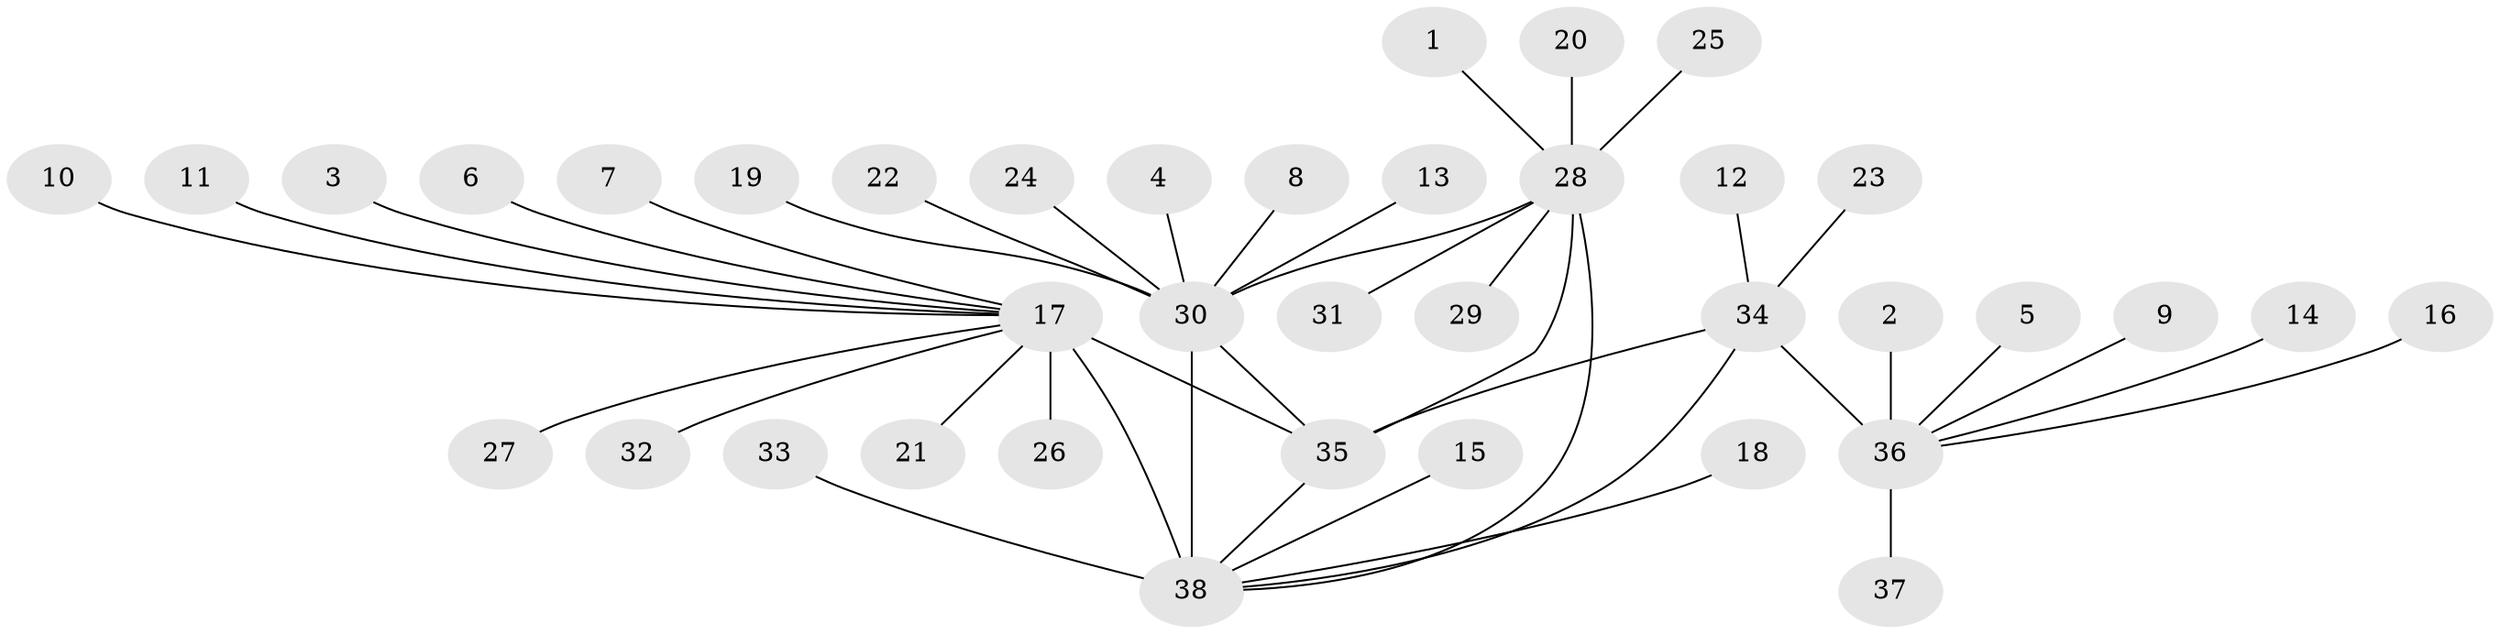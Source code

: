 // original degree distribution, {9: 0.032, 8: 0.048, 6: 0.016, 11: 0.024, 7: 0.072, 10: 0.04, 13: 0.008, 1: 0.648, 2: 0.088, 3: 0.016, 4: 0.008}
// Generated by graph-tools (version 1.1) at 2025/37/03/04/25 23:37:40]
// undirected, 38 vertices, 42 edges
graph export_dot {
  node [color=gray90,style=filled];
  1;
  2;
  3;
  4;
  5;
  6;
  7;
  8;
  9;
  10;
  11;
  12;
  13;
  14;
  15;
  16;
  17;
  18;
  19;
  20;
  21;
  22;
  23;
  24;
  25;
  26;
  27;
  28;
  29;
  30;
  31;
  32;
  33;
  34;
  35;
  36;
  37;
  38;
  1 -- 28 [weight=1.0];
  2 -- 36 [weight=1.0];
  3 -- 17 [weight=1.0];
  4 -- 30 [weight=1.0];
  5 -- 36 [weight=1.0];
  6 -- 17 [weight=1.0];
  7 -- 17 [weight=1.0];
  8 -- 30 [weight=1.0];
  9 -- 36 [weight=1.0];
  10 -- 17 [weight=1.0];
  11 -- 17 [weight=1.0];
  12 -- 34 [weight=1.0];
  13 -- 30 [weight=1.0];
  14 -- 36 [weight=1.0];
  15 -- 38 [weight=1.0];
  16 -- 36 [weight=1.0];
  17 -- 21 [weight=1.0];
  17 -- 26 [weight=1.0];
  17 -- 27 [weight=1.0];
  17 -- 32 [weight=1.0];
  17 -- 35 [weight=6.0];
  17 -- 38 [weight=2.0];
  18 -- 38 [weight=1.0];
  19 -- 30 [weight=1.0];
  20 -- 28 [weight=1.0];
  22 -- 30 [weight=1.0];
  23 -- 34 [weight=1.0];
  24 -- 30 [weight=1.0];
  25 -- 28 [weight=1.0];
  28 -- 29 [weight=1.0];
  28 -- 30 [weight=1.0];
  28 -- 31 [weight=1.0];
  28 -- 35 [weight=8.0];
  28 -- 38 [weight=1.0];
  30 -- 35 [weight=5.0];
  30 -- 38 [weight=2.0];
  33 -- 38 [weight=5.0];
  34 -- 35 [weight=3.0];
  34 -- 36 [weight=8.0];
  34 -- 38 [weight=1.0];
  35 -- 38 [weight=1.0];
  36 -- 37 [weight=1.0];
}
